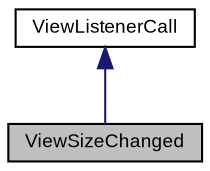 digraph "ViewSizeChanged"
{
  bgcolor="transparent";
  edge [fontname="Arial",fontsize="9",labelfontname="Arial",labelfontsize="9"];
  node [fontname="Arial",fontsize="9",shape=record];
  Node1 [label="ViewSizeChanged",height=0.2,width=0.4,color="black", fillcolor="grey75", style="filled" fontcolor="black"];
  Node2 -> Node1 [dir="back",color="midnightblue",fontsize="9",style="solid",fontname="Arial"];
  Node2 [label="ViewListenerCall",height=0.2,width=0.4,color="black",URL="$struct_v_s_t_g_u_i_1_1_c_view_private_1_1_view_listener_call.html"];
}
